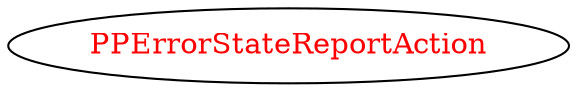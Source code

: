 digraph dependencyGraph {
 concentrate=true;
 ranksep="2.0";
 rankdir="LR"; 
 splines="ortho";
"PPErrorStateReportAction" [fontcolor="red"];
}